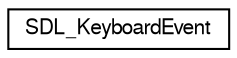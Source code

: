 digraph "Graphical Class Hierarchy"
{
  edge [fontname="FreeSans",fontsize="10",labelfontname="FreeSans",labelfontsize="10"];
  node [fontname="FreeSans",fontsize="10",shape=record];
  rankdir="LR";
  Node1 [label="SDL_KeyboardEvent",height=0.2,width=0.4,color="black", fillcolor="white", style="filled",URL="$d8/db8/struct_s_d_l___keyboard_event.html",tooltip="Keyboard button event structure (event.key.*) "];
}
